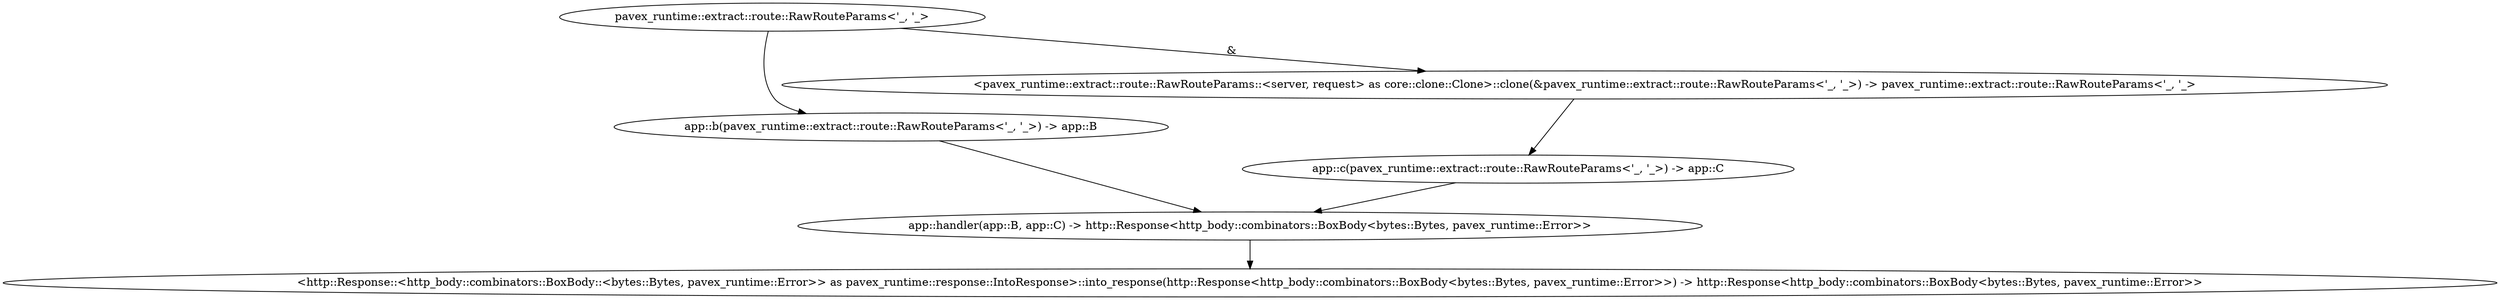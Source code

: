 digraph "GET /home" {
    0 [ label = "app::handler(app::B, app::C) -> http::Response<http_body::combinators::BoxBody<bytes::Bytes, pavex_runtime::Error>>"]
    1 [ label = "app::c(pavex_runtime::extract::route::RawRouteParams<'_, '_>) -> app::C"]
    2 [ label = "pavex_runtime::extract::route::RawRouteParams<'_, '_>"]
    3 [ label = "app::b(pavex_runtime::extract::route::RawRouteParams<'_, '_>) -> app::B"]
    4 [ label = "<http::Response::<http_body::combinators::BoxBody::<bytes::Bytes, pavex_runtime::Error>> as pavex_runtime::response::IntoResponse>::into_response(http::Response<http_body::combinators::BoxBody<bytes::Bytes, pavex_runtime::Error>>) -> http::Response<http_body::combinators::BoxBody<bytes::Bytes, pavex_runtime::Error>>"]
    5 [ label = "<pavex_runtime::extract::route::RawRouteParams::<server, request> as core::clone::Clone>::clone(&pavex_runtime::extract::route::RawRouteParams<'_, '_>) -> pavex_runtime::extract::route::RawRouteParams<'_, '_>"]
    1 -> 0 [ ]
    3 -> 0 [ ]
    2 -> 3 [ ]
    0 -> 4 [ ]
    2 -> 5 [ label = "&"]
    5 -> 1 [ ]
}
digraph app_state {
    0 [ label = "crate::ApplicationState() -> crate::ApplicationState"]
}